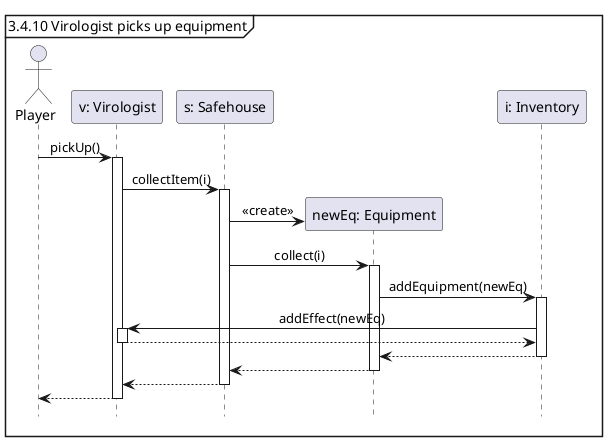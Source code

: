 @startuml
'https://plantuml.com/sequence-diagram

hide footbox
skinparam sequenceMessageAlign center

mainframe 3.4.10 Virologist picks up equipment

actor Player as p
participant "v: Virologist" as v
participant "s: Safehouse" as s
participant "newEq: Equipment" as newEq
participant "i: Inventory" as i

p -> v ++ : pickUp()
    v -> s ++ : collectItem(i)
        s -> newEq ** : <<create>>
        s -> newEq ++ : collect(i)
            newEq -> i ++ : addEquipment(newEq)
                i -> v ++ : addEffect(newEq)
                return
            return
        return
    return
return

@enduml